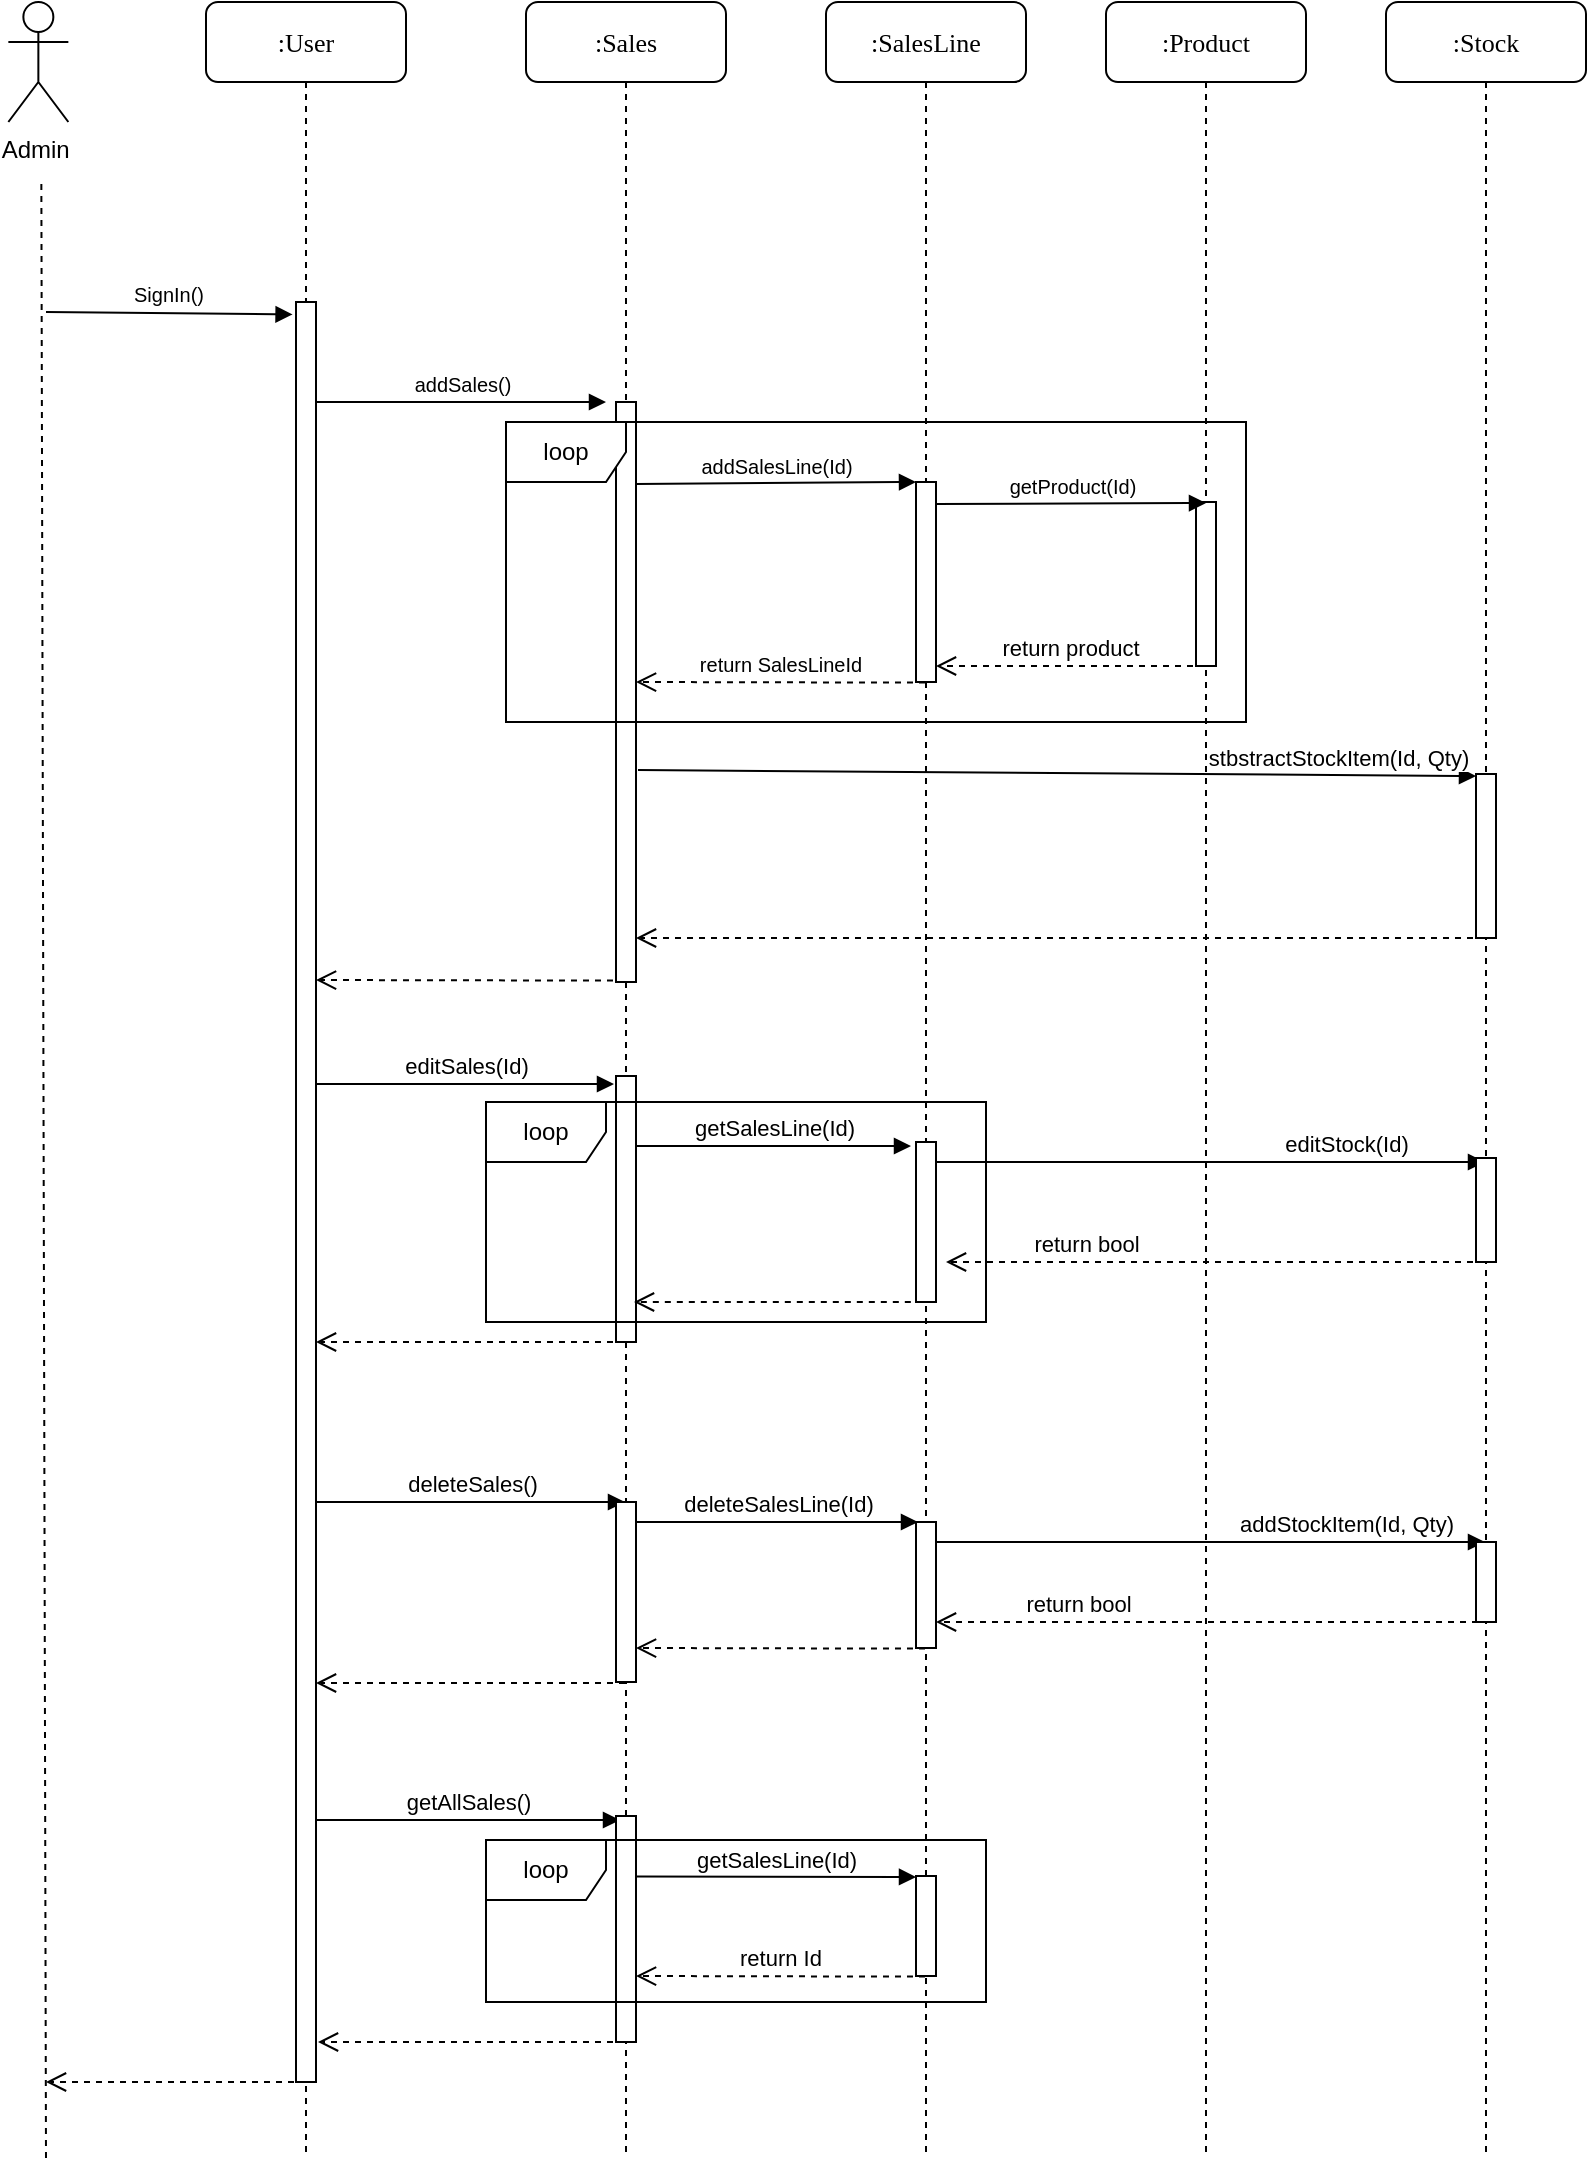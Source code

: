 <mxfile version="21.2.1" type="device">
  <diagram name="Page-1" id="MuWw8hlP-7gh3ki9MRSE">
    <mxGraphModel dx="819" dy="488" grid="1" gridSize="10" guides="1" tooltips="1" connect="1" arrows="1" fold="1" page="1" pageScale="1" pageWidth="827" pageHeight="1169" math="0" shadow="0">
      <root>
        <mxCell id="0" />
        <mxCell id="1" parent="0" />
        <mxCell id="n9vFjWYDE5SBtBu7MkNS-1" value="Admin&amp;nbsp;" style="shape=umlActor;verticalLabelPosition=bottom;verticalAlign=top;html=1;points=[[0,0.333,0,0,0],[0,1,0,0,0],[0.25,0.1,0,0,0],[0.5,0,0,0,0],[0.5,0.5,0,0,0],[0.55,1,0,0,31],[0.75,0.1,0,0,0],[1,0.333,0,0,0],[1,1,0,0,0]];" parent="1" vertex="1">
          <mxGeometry x="31.18" y="50" width="30" height="60" as="geometry" />
        </mxCell>
        <mxCell id="n9vFjWYDE5SBtBu7MkNS-2" value="" style="rounded=0;orthogonalLoop=1;jettySize=auto;html=1;dashed=1;endArrow=none;endFill=0;exitX=0.55;exitY=1;exitDx=0;exitDy=31;exitPerimeter=0;" parent="1" source="n9vFjWYDE5SBtBu7MkNS-1" edge="1">
          <mxGeometry relative="1" as="geometry">
            <mxPoint x="46" y="120" as="sourcePoint" />
            <mxPoint x="50" y="1130" as="targetPoint" />
          </mxGeometry>
        </mxCell>
        <mxCell id="n9vFjWYDE5SBtBu7MkNS-3" value=":Product" style="shape=umlLifeline;perimeter=lifelinePerimeter;whiteSpace=wrap;html=1;container=1;collapsible=0;recursiveResize=0;outlineConnect=0;rounded=1;shadow=0;comic=0;labelBackgroundColor=none;strokeWidth=1;fontFamily=Verdana;fontSize=13;align=center;" parent="1" vertex="1">
          <mxGeometry x="580" y="50" width="100" height="1078" as="geometry" />
        </mxCell>
        <mxCell id="n9vFjWYDE5SBtBu7MkNS-4" value="" style="html=1;points=[];perimeter=orthogonalPerimeter;rounded=0;shadow=0;comic=0;labelBackgroundColor=none;strokeWidth=1;fontFamily=Verdana;fontSize=12;align=center;" parent="n9vFjWYDE5SBtBu7MkNS-3" vertex="1">
          <mxGeometry x="45" y="250" width="10" height="82" as="geometry" />
        </mxCell>
        <mxCell id="n9vFjWYDE5SBtBu7MkNS-8" value=":User" style="shape=umlLifeline;perimeter=lifelinePerimeter;whiteSpace=wrap;html=1;container=1;collapsible=0;recursiveResize=0;outlineConnect=0;rounded=1;shadow=0;comic=0;labelBackgroundColor=none;strokeWidth=1;fontFamily=Verdana;fontSize=13;align=center;" parent="1" vertex="1">
          <mxGeometry x="130" y="50" width="100" height="1078" as="geometry" />
        </mxCell>
        <mxCell id="n9vFjWYDE5SBtBu7MkNS-9" value="" style="html=1;points=[[0,0,0,0,0]];perimeter=orthogonalPerimeter;rounded=0;shadow=0;comic=0;labelBackgroundColor=none;strokeWidth=1;fontFamily=Verdana;fontSize=12;align=center;" parent="n9vFjWYDE5SBtBu7MkNS-8" vertex="1">
          <mxGeometry x="45" y="150" width="10" height="890" as="geometry" />
        </mxCell>
        <mxCell id="kZ2RcLdzIM8h738nA8hj-5" value="&lt;font style=&quot;font-size: 10px;&quot;&gt;addSales()&lt;/font&gt;" style="html=1;verticalAlign=bottom;endArrow=block;edgeStyle=elbowEdgeStyle;elbow=vertical;curved=0;rounded=0;" parent="n9vFjWYDE5SBtBu7MkNS-8" edge="1">
          <mxGeometry width="80" relative="1" as="geometry">
            <mxPoint x="55" y="200" as="sourcePoint" />
            <mxPoint x="200" y="200" as="targetPoint" />
          </mxGeometry>
        </mxCell>
        <mxCell id="kZ2RcLdzIM8h738nA8hj-20" value="" style="html=1;verticalAlign=bottom;endArrow=open;dashed=1;endSize=8;edgeStyle=elbowEdgeStyle;elbow=vertical;curved=0;rounded=0;" parent="n9vFjWYDE5SBtBu7MkNS-8" edge="1">
          <mxGeometry x="-0.002" relative="1" as="geometry">
            <mxPoint x="209.5" y="489.31" as="sourcePoint" />
            <mxPoint x="55" y="489" as="targetPoint" />
            <mxPoint as="offset" />
          </mxGeometry>
        </mxCell>
        <mxCell id="kZ2RcLdzIM8h738nA8hj-30" value="" style="html=1;verticalAlign=bottom;endArrow=open;dashed=1;endSize=8;edgeStyle=elbowEdgeStyle;elbow=vertical;curved=0;rounded=0;" parent="n9vFjWYDE5SBtBu7MkNS-8" source="kZ2RcLdzIM8h738nA8hj-1" edge="1">
          <mxGeometry relative="1" as="geometry">
            <mxPoint x="135" y="670.03" as="sourcePoint" />
            <mxPoint x="55" y="670.03" as="targetPoint" />
          </mxGeometry>
        </mxCell>
        <mxCell id="kZ2RcLdzIM8h738nA8hj-34" value="deleteSales()" style="html=1;verticalAlign=bottom;endArrow=block;edgeStyle=elbowEdgeStyle;elbow=vertical;curved=0;rounded=0;" parent="n9vFjWYDE5SBtBu7MkNS-8" target="kZ2RcLdzIM8h738nA8hj-1" edge="1">
          <mxGeometry width="80" relative="1" as="geometry">
            <mxPoint x="55" y="750" as="sourcePoint" />
            <mxPoint x="135" y="750" as="targetPoint" />
          </mxGeometry>
        </mxCell>
        <mxCell id="kZ2RcLdzIM8h738nA8hj-43" value="getAllSales()" style="html=1;verticalAlign=bottom;endArrow=block;edgeStyle=elbowEdgeStyle;elbow=vertical;curved=0;rounded=0;" parent="n9vFjWYDE5SBtBu7MkNS-8" edge="1">
          <mxGeometry width="80" relative="1" as="geometry">
            <mxPoint x="55" y="909" as="sourcePoint" />
            <mxPoint x="207" y="909" as="targetPoint" />
          </mxGeometry>
        </mxCell>
        <mxCell id="n9vFjWYDE5SBtBu7MkNS-36" value="" style="html=1;verticalAlign=bottom;endArrow=open;dashed=1;endSize=8;edgeStyle=elbowEdgeStyle;elbow=vertical;curved=0;rounded=0;" parent="1" edge="1">
          <mxGeometry relative="1" as="geometry">
            <mxPoint x="180" y="1090" as="sourcePoint" />
            <mxPoint x="50" y="1090" as="targetPoint" />
          </mxGeometry>
        </mxCell>
        <mxCell id="kZ2RcLdzIM8h738nA8hj-1" value=":Sales" style="shape=umlLifeline;perimeter=lifelinePerimeter;whiteSpace=wrap;html=1;container=1;collapsible=0;recursiveResize=0;outlineConnect=0;rounded=1;shadow=0;comic=0;labelBackgroundColor=none;strokeWidth=1;fontFamily=Verdana;fontSize=13;align=center;" parent="1" vertex="1">
          <mxGeometry x="290" y="50" width="100" height="1078" as="geometry" />
        </mxCell>
        <mxCell id="kZ2RcLdzIM8h738nA8hj-2" value="" style="html=1;points=[[0,0,0,0,0]];perimeter=orthogonalPerimeter;rounded=0;shadow=0;comic=0;labelBackgroundColor=none;strokeWidth=1;fontFamily=Verdana;fontSize=12;align=center;" parent="kZ2RcLdzIM8h738nA8hj-1" vertex="1">
          <mxGeometry x="45" y="200" width="10" height="290" as="geometry" />
        </mxCell>
        <mxCell id="kZ2RcLdzIM8h738nA8hj-7" value="&lt;font style=&quot;font-size: 10px;&quot;&gt;addSalesLine(Id)&lt;/font&gt;" style="html=1;verticalAlign=bottom;endArrow=block;elbow=vertical;rounded=0;entryX=0;entryY=0;entryDx=0;entryDy=0;entryPerimeter=0;" parent="kZ2RcLdzIM8h738nA8hj-1" target="kZ2RcLdzIM8h738nA8hj-4" edge="1">
          <mxGeometry width="80" relative="1" as="geometry">
            <mxPoint x="55" y="241" as="sourcePoint" />
            <mxPoint x="214" y="240" as="targetPoint" />
          </mxGeometry>
        </mxCell>
        <mxCell id="kZ2RcLdzIM8h738nA8hj-16" value="&lt;font style=&quot;font-size: 10px;&quot;&gt;return SalesLineId&lt;/font&gt;" style="html=1;verticalAlign=bottom;endArrow=open;dashed=1;endSize=8;edgeStyle=elbowEdgeStyle;elbow=vertical;curved=0;rounded=0;" parent="kZ2RcLdzIM8h738nA8hj-1" edge="1">
          <mxGeometry relative="1" as="geometry">
            <mxPoint x="199.5" y="340.31" as="sourcePoint" />
            <mxPoint x="55" y="340.03" as="targetPoint" />
          </mxGeometry>
        </mxCell>
        <mxCell id="kZ2RcLdzIM8h738nA8hj-17" value="stbstractStockItem(Id, Qty)" style="html=1;verticalAlign=bottom;endArrow=block;elbow=vertical;rounded=0;" parent="kZ2RcLdzIM8h738nA8hj-1" edge="1">
          <mxGeometry x="0.673" width="80" relative="1" as="geometry">
            <mxPoint x="56" y="384" as="sourcePoint" />
            <mxPoint x="475" y="387" as="targetPoint" />
            <mxPoint as="offset" />
          </mxGeometry>
        </mxCell>
        <mxCell id="kZ2RcLdzIM8h738nA8hj-22" value="" style="html=1;points=[];perimeter=orthogonalPerimeter;rounded=0;shadow=0;comic=0;labelBackgroundColor=none;strokeWidth=1;fontFamily=Verdana;fontSize=12;align=center;" parent="kZ2RcLdzIM8h738nA8hj-1" vertex="1">
          <mxGeometry x="45" y="537" width="10" height="133" as="geometry" />
        </mxCell>
        <mxCell id="kZ2RcLdzIM8h738nA8hj-35" value="deleteSalesLine(Id)" style="html=1;verticalAlign=bottom;endArrow=block;edgeStyle=elbowEdgeStyle;elbow=vertical;curved=0;rounded=0;" parent="kZ2RcLdzIM8h738nA8hj-1" edge="1">
          <mxGeometry width="80" relative="1" as="geometry">
            <mxPoint x="55" y="760" as="sourcePoint" />
            <mxPoint x="196" y="760" as="targetPoint" />
          </mxGeometry>
        </mxCell>
        <mxCell id="n9vFjWYDE5SBtBu7MkNS-32" value="" style="html=1;points=[];perimeter=orthogonalPerimeter;rounded=0;shadow=0;comic=0;labelBackgroundColor=none;strokeWidth=1;fontFamily=Verdana;fontSize=12;align=center;" parent="kZ2RcLdzIM8h738nA8hj-1" vertex="1">
          <mxGeometry x="45" y="750" width="10" height="90" as="geometry" />
        </mxCell>
        <mxCell id="kZ2RcLdzIM8h738nA8hj-41" value="" style="html=1;verticalAlign=bottom;endArrow=open;dashed=1;endSize=8;edgeStyle=elbowEdgeStyle;elbow=vertical;curved=0;rounded=0;" parent="kZ2RcLdzIM8h738nA8hj-1" edge="1">
          <mxGeometry x="0.48" relative="1" as="geometry">
            <mxPoint x="199.5" y="823.31" as="sourcePoint" />
            <mxPoint x="55" y="823" as="targetPoint" />
            <mxPoint as="offset" />
          </mxGeometry>
        </mxCell>
        <mxCell id="n9vFjWYDE5SBtBu7MkNS-28" value="" style="html=1;points=[];perimeter=orthogonalPerimeter;rounded=0;shadow=0;comic=0;labelBackgroundColor=none;strokeWidth=1;fontFamily=Verdana;fontSize=12;align=center;" parent="kZ2RcLdzIM8h738nA8hj-1" vertex="1">
          <mxGeometry x="45" y="907" width="10" height="113" as="geometry" />
        </mxCell>
        <mxCell id="kZ2RcLdzIM8h738nA8hj-45" value="return Id" style="html=1;verticalAlign=bottom;endArrow=open;dashed=1;endSize=8;edgeStyle=elbowEdgeStyle;elbow=vertical;curved=0;rounded=0;" parent="kZ2RcLdzIM8h738nA8hj-1" edge="1">
          <mxGeometry relative="1" as="geometry">
            <mxPoint x="199.5" y="987.31" as="sourcePoint" />
            <mxPoint x="55" y="987" as="targetPoint" />
          </mxGeometry>
        </mxCell>
        <mxCell id="kZ2RcLdzIM8h738nA8hj-3" value=":SalesLine" style="shape=umlLifeline;perimeter=lifelinePerimeter;whiteSpace=wrap;html=1;container=1;collapsible=0;recursiveResize=0;outlineConnect=0;rounded=1;shadow=0;comic=0;labelBackgroundColor=none;strokeWidth=1;fontFamily=Verdana;fontSize=13;align=center;" parent="1" vertex="1">
          <mxGeometry x="440" y="50" width="100" height="1078" as="geometry" />
        </mxCell>
        <mxCell id="kZ2RcLdzIM8h738nA8hj-4" value="" style="html=1;points=[[0,0,0,0,0]];perimeter=orthogonalPerimeter;rounded=0;shadow=0;comic=0;labelBackgroundColor=none;strokeWidth=1;fontFamily=Verdana;fontSize=12;align=center;" parent="kZ2RcLdzIM8h738nA8hj-3" vertex="1">
          <mxGeometry x="45" y="240" width="10" height="100" as="geometry" />
        </mxCell>
        <mxCell id="kZ2RcLdzIM8h738nA8hj-8" value="&lt;font style=&quot;font-size: 10px;&quot;&gt;getProduct(Id)&lt;/font&gt;" style="html=1;verticalAlign=bottom;endArrow=block;edgeStyle=elbowEdgeStyle;elbow=vertical;curved=0;rounded=0;" parent="kZ2RcLdzIM8h738nA8hj-3" edge="1">
          <mxGeometry width="80" relative="1" as="geometry">
            <mxPoint x="55" y="251" as="sourcePoint" />
            <mxPoint x="190" y="250" as="targetPoint" />
          </mxGeometry>
        </mxCell>
        <mxCell id="kZ2RcLdzIM8h738nA8hj-14" value="return product" style="html=1;verticalAlign=bottom;endArrow=open;dashed=1;endSize=8;edgeStyle=elbowEdgeStyle;elbow=vertical;curved=0;rounded=0;" parent="kZ2RcLdzIM8h738nA8hj-3" edge="1">
          <mxGeometry relative="1" as="geometry">
            <mxPoint x="189.5" y="332" as="sourcePoint" />
            <mxPoint x="55" y="332" as="targetPoint" />
            <Array as="points">
              <mxPoint x="120" y="332" />
              <mxPoint x="90" y="302" />
            </Array>
          </mxGeometry>
        </mxCell>
        <mxCell id="kZ2RcLdzIM8h738nA8hj-25" value="" style="html=1;points=[];perimeter=orthogonalPerimeter;rounded=0;shadow=0;comic=0;labelBackgroundColor=none;strokeWidth=1;fontFamily=Verdana;fontSize=12;align=center;" parent="kZ2RcLdzIM8h738nA8hj-3" vertex="1">
          <mxGeometry x="45" y="570" width="10" height="80" as="geometry" />
        </mxCell>
        <mxCell id="kZ2RcLdzIM8h738nA8hj-31" value="editStock(Id)" style="html=1;verticalAlign=bottom;endArrow=block;edgeStyle=elbowEdgeStyle;elbow=vertical;curved=0;rounded=0;" parent="kZ2RcLdzIM8h738nA8hj-3" target="kZ2RcLdzIM8h738nA8hj-9" edge="1">
          <mxGeometry x="0.494" width="80" relative="1" as="geometry">
            <mxPoint x="55" y="580" as="sourcePoint" />
            <mxPoint x="135" y="580" as="targetPoint" />
            <mxPoint as="offset" />
          </mxGeometry>
        </mxCell>
        <mxCell id="kZ2RcLdzIM8h738nA8hj-36" value="" style="html=1;points=[];perimeter=orthogonalPerimeter;rounded=0;shadow=0;comic=0;labelBackgroundColor=none;strokeWidth=1;fontFamily=Verdana;fontSize=12;align=center;" parent="kZ2RcLdzIM8h738nA8hj-3" vertex="1">
          <mxGeometry x="45" y="760" width="10" height="63" as="geometry" />
        </mxCell>
        <mxCell id="kZ2RcLdzIM8h738nA8hj-38" value="addStockItem(Id, Qty)" style="html=1;verticalAlign=bottom;endArrow=block;edgeStyle=elbowEdgeStyle;elbow=vertical;curved=0;rounded=0;" parent="kZ2RcLdzIM8h738nA8hj-3" target="kZ2RcLdzIM8h738nA8hj-9" edge="1">
          <mxGeometry x="0.494" width="80" relative="1" as="geometry">
            <mxPoint x="55" y="770" as="sourcePoint" />
            <mxPoint x="196" y="770" as="targetPoint" />
            <mxPoint as="offset" />
          </mxGeometry>
        </mxCell>
        <mxCell id="kZ2RcLdzIM8h738nA8hj-40" value="return bool" style="html=1;verticalAlign=bottom;endArrow=open;dashed=1;endSize=8;edgeStyle=elbowEdgeStyle;elbow=vertical;curved=0;rounded=0;" parent="kZ2RcLdzIM8h738nA8hj-3" edge="1">
          <mxGeometry x="0.48" relative="1" as="geometry">
            <mxPoint x="326" y="810" as="sourcePoint" />
            <mxPoint x="55" y="810" as="targetPoint" />
            <mxPoint as="offset" />
          </mxGeometry>
        </mxCell>
        <mxCell id="n9vFjWYDE5SBtBu7MkNS-21" value="" style="html=1;points=[];perimeter=orthogonalPerimeter;rounded=0;shadow=0;comic=0;labelBackgroundColor=none;strokeWidth=1;fontFamily=Verdana;fontSize=12;align=center;" parent="kZ2RcLdzIM8h738nA8hj-3" vertex="1">
          <mxGeometry x="45" y="937" width="10" height="50" as="geometry" />
        </mxCell>
        <mxCell id="kZ2RcLdzIM8h738nA8hj-6" value="&lt;font style=&quot;font-size: 10px;&quot;&gt;SignIn()&lt;/font&gt;" style="html=1;verticalAlign=bottom;endArrow=block;elbow=vertical;rounded=0;fontSize=14;entryX=-0.171;entryY=0.007;entryDx=0;entryDy=0;entryPerimeter=0;" parent="1" target="n9vFjWYDE5SBtBu7MkNS-9" edge="1">
          <mxGeometry x="0.001" width="80" relative="1" as="geometry">
            <mxPoint x="50" y="205" as="sourcePoint" />
            <mxPoint x="220" y="203" as="targetPoint" />
            <mxPoint as="offset" />
          </mxGeometry>
        </mxCell>
        <mxCell id="kZ2RcLdzIM8h738nA8hj-9" value=":Stock" style="shape=umlLifeline;perimeter=lifelinePerimeter;whiteSpace=wrap;html=1;container=1;collapsible=0;recursiveResize=0;outlineConnect=0;rounded=1;shadow=0;comic=0;labelBackgroundColor=none;strokeWidth=1;fontFamily=Verdana;fontSize=13;align=center;" parent="1" vertex="1">
          <mxGeometry x="720" y="50" width="100" height="1078" as="geometry" />
        </mxCell>
        <mxCell id="kZ2RcLdzIM8h738nA8hj-11" value="" style="html=1;points=[];perimeter=orthogonalPerimeter;rounded=0;shadow=0;comic=0;labelBackgroundColor=none;strokeWidth=1;fontFamily=Verdana;fontSize=12;align=center;" parent="kZ2RcLdzIM8h738nA8hj-9" vertex="1">
          <mxGeometry x="45" y="386" width="10" height="82" as="geometry" />
        </mxCell>
        <mxCell id="kZ2RcLdzIM8h738nA8hj-32" value="" style="html=1;points=[];perimeter=orthogonalPerimeter;rounded=0;shadow=0;comic=0;labelBackgroundColor=none;strokeWidth=1;fontFamily=Verdana;fontSize=12;align=center;" parent="kZ2RcLdzIM8h738nA8hj-9" vertex="1">
          <mxGeometry x="45" y="578" width="10" height="52" as="geometry" />
        </mxCell>
        <mxCell id="kZ2RcLdzIM8h738nA8hj-39" value="" style="html=1;points=[];perimeter=orthogonalPerimeter;rounded=0;shadow=0;comic=0;labelBackgroundColor=none;strokeWidth=1;fontFamily=Verdana;fontSize=12;align=center;" parent="kZ2RcLdzIM8h738nA8hj-9" vertex="1">
          <mxGeometry x="45" y="770" width="10" height="40" as="geometry" />
        </mxCell>
        <mxCell id="kZ2RcLdzIM8h738nA8hj-18" value="" style="html=1;verticalAlign=bottom;endArrow=open;dashed=1;endSize=8;elbow=vertical;rounded=0;" parent="1" edge="1">
          <mxGeometry relative="1" as="geometry">
            <mxPoint x="769.5" y="518" as="sourcePoint" />
            <mxPoint x="345" y="518" as="targetPoint" />
            <Array as="points">
              <mxPoint x="540" y="518" />
              <mxPoint x="500" y="518" />
            </Array>
          </mxGeometry>
        </mxCell>
        <mxCell id="kZ2RcLdzIM8h738nA8hj-19" value="loop" style="shape=umlFrame;whiteSpace=wrap;html=1;pointerEvents=0;" parent="1" vertex="1">
          <mxGeometry x="280" y="260" width="370" height="150" as="geometry" />
        </mxCell>
        <mxCell id="kZ2RcLdzIM8h738nA8hj-24" value="getSalesLine(Id)" style="html=1;verticalAlign=bottom;endArrow=block;edgeStyle=elbowEdgeStyle;elbow=vertical;curved=0;rounded=0;entryX=-0.193;entryY=0.032;entryDx=0;entryDy=0;entryPerimeter=0;" parent="1" edge="1">
          <mxGeometry width="80" relative="1" as="geometry">
            <mxPoint x="345" y="622" as="sourcePoint" />
            <mxPoint x="482.5" y="622.31" as="targetPoint" />
          </mxGeometry>
        </mxCell>
        <mxCell id="kZ2RcLdzIM8h738nA8hj-27" value="loop" style="shape=umlFrame;whiteSpace=wrap;html=1;pointerEvents=0;" parent="1" vertex="1">
          <mxGeometry x="270" y="600" width="250" height="110" as="geometry" />
        </mxCell>
        <mxCell id="kZ2RcLdzIM8h738nA8hj-29" value="" style="html=1;verticalAlign=bottom;endArrow=open;dashed=1;endSize=8;elbow=vertical;rounded=0;exitX=-0.159;exitY=0.821;exitDx=0;exitDy=0;exitPerimeter=0;" parent="1" edge="1">
          <mxGeometry relative="1" as="geometry">
            <mxPoint x="482.41" y="700" as="sourcePoint" />
            <mxPoint x="344" y="700" as="targetPoint" />
          </mxGeometry>
        </mxCell>
        <mxCell id="kZ2RcLdzIM8h738nA8hj-21" value="editSales(Id)" style="html=1;verticalAlign=bottom;endArrow=block;elbow=vertical;rounded=0;" parent="1" edge="1">
          <mxGeometry width="80" relative="1" as="geometry">
            <mxPoint x="185" y="591" as="sourcePoint" />
            <mxPoint x="334" y="591" as="targetPoint" />
          </mxGeometry>
        </mxCell>
        <mxCell id="kZ2RcLdzIM8h738nA8hj-33" value="return bool" style="html=1;verticalAlign=bottom;endArrow=open;dashed=1;endSize=8;edgeStyle=elbowEdgeStyle;elbow=vertical;curved=0;rounded=0;" parent="1" source="kZ2RcLdzIM8h738nA8hj-9" edge="1">
          <mxGeometry x="0.48" relative="1" as="geometry">
            <mxPoint x="580" y="680.03" as="sourcePoint" />
            <mxPoint x="500" y="680" as="targetPoint" />
            <mxPoint as="offset" />
          </mxGeometry>
        </mxCell>
        <mxCell id="kZ2RcLdzIM8h738nA8hj-42" value="" style="html=1;verticalAlign=bottom;endArrow=open;dashed=1;endSize=8;edgeStyle=elbowEdgeStyle;elbow=vertical;curved=0;rounded=0;" parent="1" source="kZ2RcLdzIM8h738nA8hj-1" edge="1">
          <mxGeometry x="0.48" relative="1" as="geometry">
            <mxPoint x="330" y="890.28" as="sourcePoint" />
            <mxPoint x="185" y="890.28" as="targetPoint" />
            <mxPoint as="offset" />
          </mxGeometry>
        </mxCell>
        <mxCell id="kZ2RcLdzIM8h738nA8hj-44" value="getSalesLine(Id)" style="html=1;verticalAlign=bottom;endArrow=block;edgeStyle=elbowEdgeStyle;elbow=vertical;curved=0;rounded=0;exitX=0.979;exitY=0.272;exitDx=0;exitDy=0;exitPerimeter=0;" parent="1" edge="1">
          <mxGeometry width="80" relative="1" as="geometry">
            <mxPoint x="344.79" y="987.304" as="sourcePoint" />
            <mxPoint x="485.0" y="987.276" as="targetPoint" />
          </mxGeometry>
        </mxCell>
        <mxCell id="kZ2RcLdzIM8h738nA8hj-47" value="loop" style="shape=umlFrame;whiteSpace=wrap;html=1;pointerEvents=0;" parent="1" vertex="1">
          <mxGeometry x="270" y="969" width="250" height="81" as="geometry" />
        </mxCell>
        <mxCell id="kZ2RcLdzIM8h738nA8hj-48" value="" style="html=1;verticalAlign=bottom;endArrow=open;dashed=1;endSize=8;edgeStyle=elbowEdgeStyle;elbow=vertical;curved=0;rounded=0;" parent="1" source="kZ2RcLdzIM8h738nA8hj-1" edge="1">
          <mxGeometry relative="1" as="geometry">
            <mxPoint x="316" y="1070.03" as="sourcePoint" />
            <mxPoint x="186" y="1070.03" as="targetPoint" />
          </mxGeometry>
        </mxCell>
      </root>
    </mxGraphModel>
  </diagram>
</mxfile>
